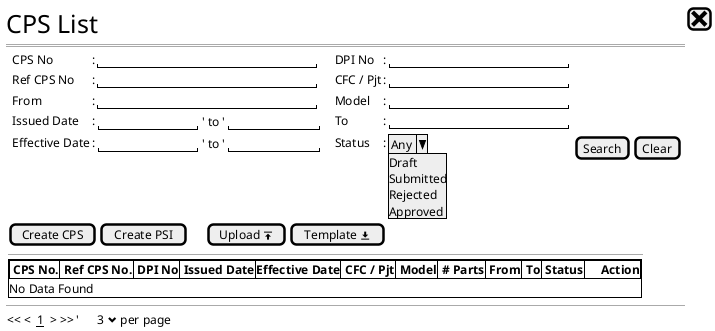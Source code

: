 @startsalt
{
  <size:25>CPS List |[<size:25><&x>]|*
  ==
  {
    .|CPS No            |: |"                           "|                    |.|.|DPI No        |: |"                      "|*|*
    .|Ref CPS No        |: |"                           "|                    |.|.|CFC / Pjt       |: |"                      "|*|*
    .|From              |: |"                           "|                    |.|.|Model         |: |"                      "|*|*
    .|Issued Date       |: {|"            "|' to '|"           "|}            |.|.|To            |: |"                      "|*
    .|Effective Date    |: {|"            "|' to '|"           "|}            |.|.|Status        |: | ^Any^Draft^Submitted^Rejected^Approved^ |* {[Search]|  [Clear] }*
  }
  .
  .
  .
  {   
    {[Create CPS] | [Create PSI]|.|.                |.           |                        [Upload <&data-transfer-upload>]| [Template <&data-transfer-download>]|} *
    {
      --
      {+
          {#
            |<b> CPS No. |<b> Ref CPS No. |<b> DPI No |<b> Issued Date  | <b>Effective Date |<b> CFC / Pjt   |<b> Model  |<b> # Parts        |<b> From               |<b> To                 |<b> Status       |<b>     Action   |*|*|*
            }
            No Data Found
      }
    }
  }
  --
  {
  << <  __1__  > >>  |'      3 <&chevron-bottom> per page |*
  }  
}
@endsalt

